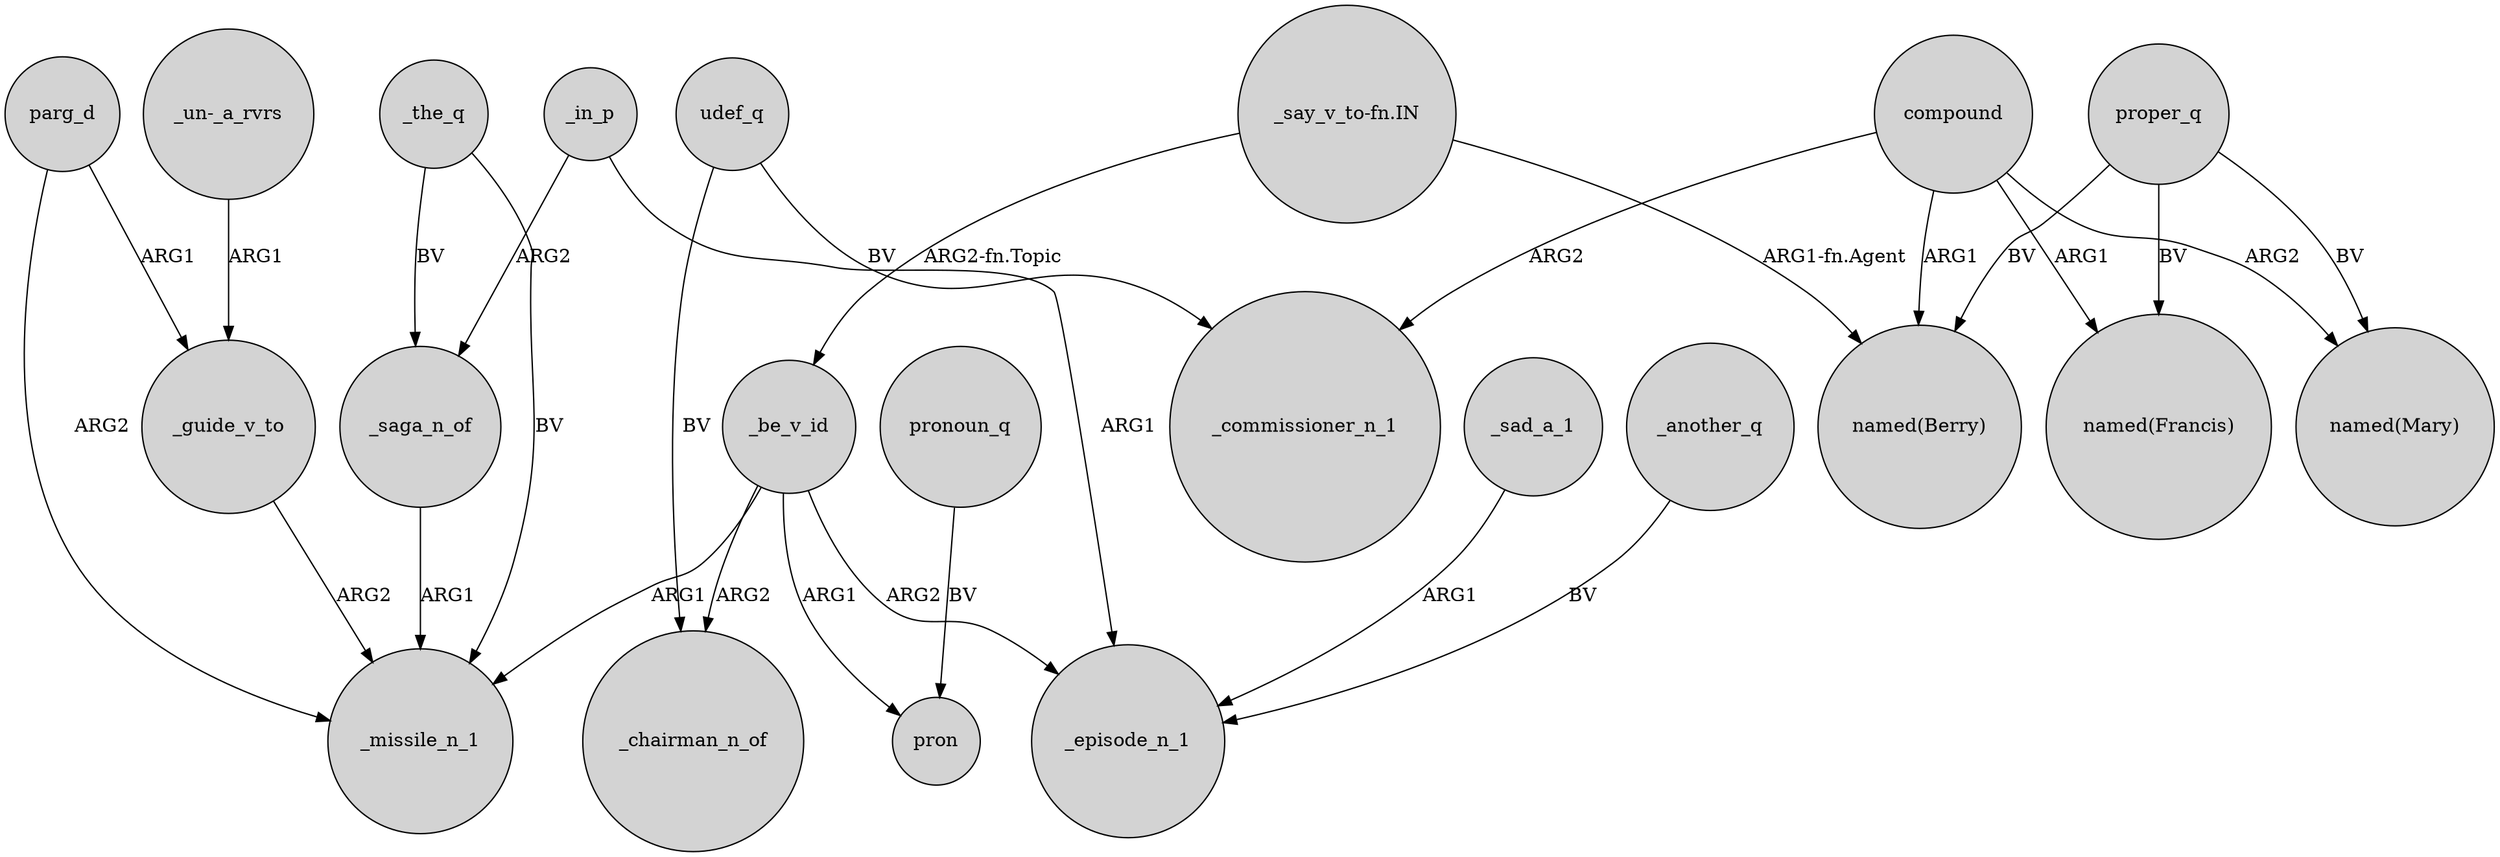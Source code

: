 digraph {
	node [shape=circle style=filled]
	compound -> "named(Berry)" [label=ARG1]
	_saga_n_of -> _missile_n_1 [label=ARG1]
	compound -> _commissioner_n_1 [label=ARG2]
	"_say_v_to-fn.IN" -> "named(Berry)" [label="ARG1-fn.Agent"]
	compound -> "named(Francis)" [label=ARG1]
	_the_q -> _missile_n_1 [label=BV]
	udef_q -> _commissioner_n_1 [label=BV]
	_in_p -> _saga_n_of [label=ARG2]
	_guide_v_to -> _missile_n_1 [label=ARG2]
	proper_q -> "named(Mary)" [label=BV]
	_be_v_id -> pron [label=ARG1]
	udef_q -> _chairman_n_of [label=BV]
	"_say_v_to-fn.IN" -> _be_v_id [label="ARG2-fn.Topic"]
	_be_v_id -> _missile_n_1 [label=ARG1]
	pronoun_q -> pron [label=BV]
	parg_d -> _missile_n_1 [label=ARG2]
	_be_v_id -> _episode_n_1 [label=ARG2]
	_be_v_id -> _chairman_n_of [label=ARG2]
	parg_d -> _guide_v_to [label=ARG1]
	proper_q -> "named(Berry)" [label=BV]
	_sad_a_1 -> _episode_n_1 [label=ARG1]
	_another_q -> _episode_n_1 [label=BV]
	compound -> "named(Mary)" [label=ARG2]
	proper_q -> "named(Francis)" [label=BV]
	"_un-_a_rvrs" -> _guide_v_to [label=ARG1]
	_in_p -> _episode_n_1 [label=ARG1]
	_the_q -> _saga_n_of [label=BV]
}
